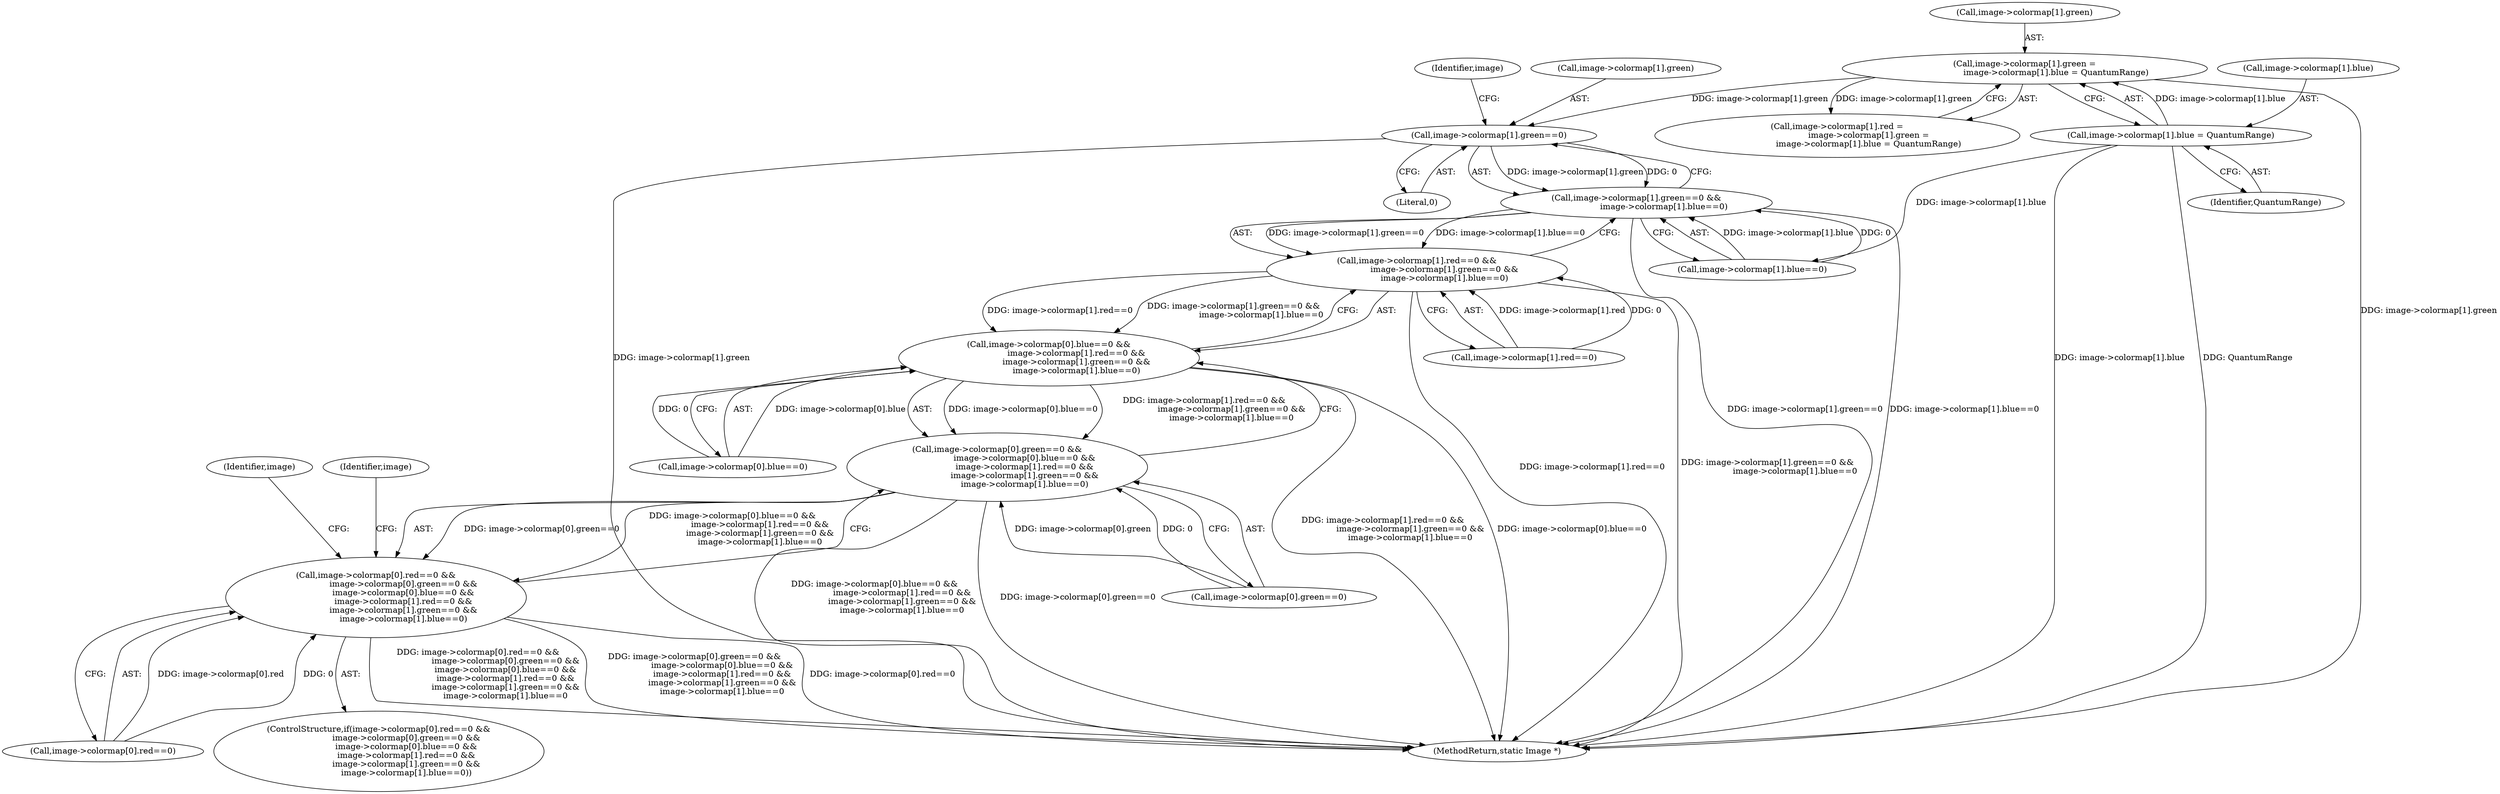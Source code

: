 digraph "0_ImageMagick_f6e9d0d9955e85bdd7540b251cd50d598dacc5e6_75@pointer" {
"1000953" [label="(Call,image->colormap[1].green==0)"];
"1000980" [label="(Call,image->colormap[1].green =\n                        image->colormap[1].blue = QuantumRange)"];
"1000988" [label="(Call,image->colormap[1].blue = QuantumRange)"];
"1000952" [label="(Call,image->colormap[1].green==0 &&\n                     image->colormap[1].blue==0)"];
"1000942" [label="(Call,image->colormap[1].red==0 &&\n                     image->colormap[1].green==0 &&\n                     image->colormap[1].blue==0)"];
"1000932" [label="(Call,image->colormap[0].blue==0 &&\n                     image->colormap[1].red==0 &&\n                     image->colormap[1].green==0 &&\n                     image->colormap[1].blue==0)"];
"1000922" [label="(Call,image->colormap[0].green==0 &&\n                     image->colormap[0].blue==0 &&\n                     image->colormap[1].red==0 &&\n                     image->colormap[1].green==0 &&\n                     image->colormap[1].blue==0)"];
"1000912" [label="(Call,image->colormap[0].red==0 &&\n                     image->colormap[0].green==0 &&\n                     image->colormap[0].blue==0 &&\n                     image->colormap[1].red==0 &&\n                     image->colormap[1].green==0 &&\n                     image->colormap[1].blue==0)"];
"1000942" [label="(Call,image->colormap[1].red==0 &&\n                     image->colormap[1].green==0 &&\n                     image->colormap[1].blue==0)"];
"1000943" [label="(Call,image->colormap[1].red==0)"];
"1000923" [label="(Call,image->colormap[0].green==0)"];
"1000989" [label="(Call,image->colormap[1].blue)"];
"1000932" [label="(Call,image->colormap[0].blue==0 &&\n                     image->colormap[1].red==0 &&\n                     image->colormap[1].green==0 &&\n                     image->colormap[1].blue==0)"];
"1001914" [label="(MethodReturn,static Image *)"];
"1000966" [label="(Identifier,image)"];
"1000980" [label="(Call,image->colormap[1].green =\n                        image->colormap[1].blue = QuantumRange)"];
"1000962" [label="(Call,image->colormap[1].blue==0)"];
"1000913" [label="(Call,image->colormap[0].red==0)"];
"1000912" [label="(Call,image->colormap[0].red==0 &&\n                     image->colormap[0].green==0 &&\n                     image->colormap[0].blue==0 &&\n                     image->colormap[1].red==0 &&\n                     image->colormap[1].green==0 &&\n                     image->colormap[1].blue==0)"];
"1000954" [label="(Call,image->colormap[1].green)"];
"1000976" [label="(Identifier,image)"];
"1000922" [label="(Call,image->colormap[0].green==0 &&\n                     image->colormap[0].blue==0 &&\n                     image->colormap[1].red==0 &&\n                     image->colormap[1].green==0 &&\n                     image->colormap[1].blue==0)"];
"1000952" [label="(Call,image->colormap[1].green==0 &&\n                     image->colormap[1].blue==0)"];
"1000988" [label="(Call,image->colormap[1].blue = QuantumRange)"];
"1000911" [label="(ControlStructure,if(image->colormap[0].red==0 &&\n                     image->colormap[0].green==0 &&\n                     image->colormap[0].blue==0 &&\n                     image->colormap[1].red==0 &&\n                     image->colormap[1].green==0 &&\n                     image->colormap[1].blue==0))"];
"1000996" [label="(Identifier,QuantumRange)"];
"1000981" [label="(Call,image->colormap[1].green)"];
"1000933" [label="(Call,image->colormap[0].blue==0)"];
"1001000" [label="(Identifier,image)"];
"1000953" [label="(Call,image->colormap[1].green==0)"];
"1000961" [label="(Literal,0)"];
"1000972" [label="(Call,image->colormap[1].red =\n                        image->colormap[1].green =\n                        image->colormap[1].blue = QuantumRange)"];
"1000953" -> "1000952"  [label="AST: "];
"1000953" -> "1000961"  [label="CFG: "];
"1000954" -> "1000953"  [label="AST: "];
"1000961" -> "1000953"  [label="AST: "];
"1000966" -> "1000953"  [label="CFG: "];
"1000952" -> "1000953"  [label="CFG: "];
"1000953" -> "1001914"  [label="DDG: image->colormap[1].green"];
"1000953" -> "1000952"  [label="DDG: image->colormap[1].green"];
"1000953" -> "1000952"  [label="DDG: 0"];
"1000980" -> "1000953"  [label="DDG: image->colormap[1].green"];
"1000980" -> "1000972"  [label="AST: "];
"1000980" -> "1000988"  [label="CFG: "];
"1000981" -> "1000980"  [label="AST: "];
"1000988" -> "1000980"  [label="AST: "];
"1000972" -> "1000980"  [label="CFG: "];
"1000980" -> "1001914"  [label="DDG: image->colormap[1].green"];
"1000980" -> "1000972"  [label="DDG: image->colormap[1].green"];
"1000988" -> "1000980"  [label="DDG: image->colormap[1].blue"];
"1000988" -> "1000996"  [label="CFG: "];
"1000989" -> "1000988"  [label="AST: "];
"1000996" -> "1000988"  [label="AST: "];
"1000988" -> "1001914"  [label="DDG: QuantumRange"];
"1000988" -> "1001914"  [label="DDG: image->colormap[1].blue"];
"1000988" -> "1000962"  [label="DDG: image->colormap[1].blue"];
"1000952" -> "1000942"  [label="AST: "];
"1000952" -> "1000962"  [label="CFG: "];
"1000962" -> "1000952"  [label="AST: "];
"1000942" -> "1000952"  [label="CFG: "];
"1000952" -> "1001914"  [label="DDG: image->colormap[1].green==0"];
"1000952" -> "1001914"  [label="DDG: image->colormap[1].blue==0"];
"1000952" -> "1000942"  [label="DDG: image->colormap[1].green==0"];
"1000952" -> "1000942"  [label="DDG: image->colormap[1].blue==0"];
"1000962" -> "1000952"  [label="DDG: image->colormap[1].blue"];
"1000962" -> "1000952"  [label="DDG: 0"];
"1000942" -> "1000932"  [label="AST: "];
"1000942" -> "1000943"  [label="CFG: "];
"1000943" -> "1000942"  [label="AST: "];
"1000932" -> "1000942"  [label="CFG: "];
"1000942" -> "1001914"  [label="DDG: image->colormap[1].green==0 &&\n                     image->colormap[1].blue==0"];
"1000942" -> "1001914"  [label="DDG: image->colormap[1].red==0"];
"1000942" -> "1000932"  [label="DDG: image->colormap[1].red==0"];
"1000942" -> "1000932"  [label="DDG: image->colormap[1].green==0 &&\n                     image->colormap[1].blue==0"];
"1000943" -> "1000942"  [label="DDG: image->colormap[1].red"];
"1000943" -> "1000942"  [label="DDG: 0"];
"1000932" -> "1000922"  [label="AST: "];
"1000932" -> "1000933"  [label="CFG: "];
"1000933" -> "1000932"  [label="AST: "];
"1000922" -> "1000932"  [label="CFG: "];
"1000932" -> "1001914"  [label="DDG: image->colormap[1].red==0 &&\n                     image->colormap[1].green==0 &&\n                     image->colormap[1].blue==0"];
"1000932" -> "1001914"  [label="DDG: image->colormap[0].blue==0"];
"1000932" -> "1000922"  [label="DDG: image->colormap[0].blue==0"];
"1000932" -> "1000922"  [label="DDG: image->colormap[1].red==0 &&\n                     image->colormap[1].green==0 &&\n                     image->colormap[1].blue==0"];
"1000933" -> "1000932"  [label="DDG: image->colormap[0].blue"];
"1000933" -> "1000932"  [label="DDG: 0"];
"1000922" -> "1000912"  [label="AST: "];
"1000922" -> "1000923"  [label="CFG: "];
"1000923" -> "1000922"  [label="AST: "];
"1000912" -> "1000922"  [label="CFG: "];
"1000922" -> "1001914"  [label="DDG: image->colormap[0].green==0"];
"1000922" -> "1001914"  [label="DDG: image->colormap[0].blue==0 &&\n                     image->colormap[1].red==0 &&\n                     image->colormap[1].green==0 &&\n                     image->colormap[1].blue==0"];
"1000922" -> "1000912"  [label="DDG: image->colormap[0].green==0"];
"1000922" -> "1000912"  [label="DDG: image->colormap[0].blue==0 &&\n                     image->colormap[1].red==0 &&\n                     image->colormap[1].green==0 &&\n                     image->colormap[1].blue==0"];
"1000923" -> "1000922"  [label="DDG: image->colormap[0].green"];
"1000923" -> "1000922"  [label="DDG: 0"];
"1000912" -> "1000911"  [label="AST: "];
"1000912" -> "1000913"  [label="CFG: "];
"1000913" -> "1000912"  [label="AST: "];
"1000976" -> "1000912"  [label="CFG: "];
"1001000" -> "1000912"  [label="CFG: "];
"1000912" -> "1001914"  [label="DDG: image->colormap[0].red==0 &&\n                     image->colormap[0].green==0 &&\n                     image->colormap[0].blue==0 &&\n                     image->colormap[1].red==0 &&\n                     image->colormap[1].green==0 &&\n                     image->colormap[1].blue==0"];
"1000912" -> "1001914"  [label="DDG: image->colormap[0].green==0 &&\n                     image->colormap[0].blue==0 &&\n                     image->colormap[1].red==0 &&\n                     image->colormap[1].green==0 &&\n                     image->colormap[1].blue==0"];
"1000912" -> "1001914"  [label="DDG: image->colormap[0].red==0"];
"1000913" -> "1000912"  [label="DDG: image->colormap[0].red"];
"1000913" -> "1000912"  [label="DDG: 0"];
}
